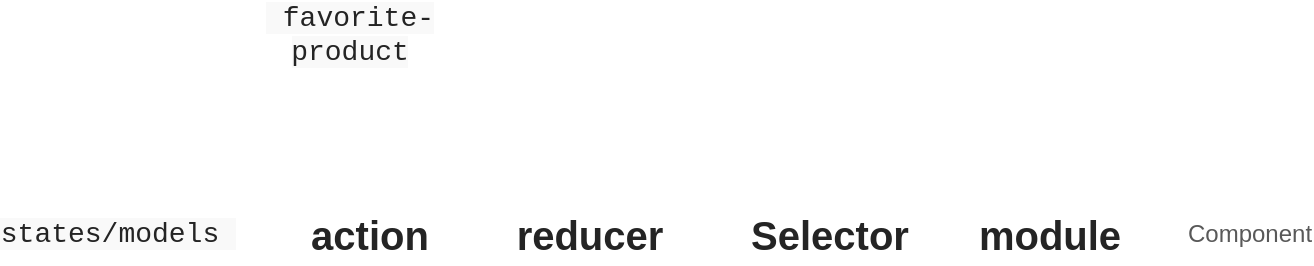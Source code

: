 <mxfile version="25.0.1">
  <diagram name="Page-1" id="5mysFQsV4ZWX_kwKuC0m">
    <mxGraphModel dx="786" dy="511" grid="1" gridSize="10" guides="1" tooltips="1" connect="1" arrows="1" fold="1" page="1" pageScale="1" pageWidth="850" pageHeight="1100" math="0" shadow="0">
      <root>
        <mxCell id="0" />
        <mxCell id="1" parent="0" />
        <mxCell id="c-1ZV3eGMzXLSj5ywE6z-2" value="&lt;span id=&quot;docs-internal-guid-c8ac723c-7fff-67bf-d2d2-f48536fbec44&quot;&gt;&lt;span style=&quot;font-size: 10.5pt; font-family: &amp;quot;Courier New&amp;quot;, monospace; color: rgb(36, 36, 36); background-color: rgb(249, 249, 249); font-variant-numeric: normal; font-variant-east-asian: normal; font-variant-alternates: normal; font-variant-position: normal; vertical-align: baseline; white-space-collapse: preserve;&quot;&gt;states/models &lt;/span&gt;&lt;/span&gt;" style="text;html=1;align=center;verticalAlign=middle;whiteSpace=wrap;rounded=0;" vertex="1" parent="1">
          <mxGeometry x="90" y="180" width="60" height="30" as="geometry" />
        </mxCell>
        <mxCell id="c-1ZV3eGMzXLSj5ywE6z-3" value="&lt;span id=&quot;docs-internal-guid-ac520947-7fff-9859-375a-e960f3f8c602&quot;&gt;&lt;span style=&quot;font-size: 10.5pt; font-family: &amp;quot;Courier New&amp;quot;, monospace; color: rgb(36, 36, 36); background-color: rgb(249, 249, 249); font-variant-numeric: normal; font-variant-east-asian: normal; font-variant-alternates: normal; font-variant-position: normal; vertical-align: baseline; white-space-collapse: preserve;&quot;&gt;&amp;nbsp;favorite-product&lt;/span&gt;&lt;/span&gt;" style="text;html=1;align=center;verticalAlign=middle;whiteSpace=wrap;rounded=0;" vertex="1" parent="1">
          <mxGeometry x="210" y="80" width="60" height="30" as="geometry" />
        </mxCell>
        <mxCell id="c-1ZV3eGMzXLSj5ywE6z-4" value="&lt;span id=&quot;docs-internal-guid-1fbeba7b-7fff-be33-efeb-5096d3f82dd7&quot;&gt;&lt;span style=&quot;font-size: 15pt; font-family: Arial, sans-serif; color: rgb(36, 36, 36); background-color: rgb(255, 255, 255); font-weight: 700; font-variant-numeric: normal; font-variant-east-asian: normal; font-variant-alternates: normal; font-variant-position: normal; vertical-align: baseline; white-space-collapse: preserve;&quot;&gt;action&lt;/span&gt;&lt;/span&gt;" style="text;html=1;align=center;verticalAlign=middle;whiteSpace=wrap;rounded=0;" vertex="1" parent="1">
          <mxGeometry x="220" y="180" width="60" height="30" as="geometry" />
        </mxCell>
        <mxCell id="c-1ZV3eGMzXLSj5ywE6z-5" value="&lt;span id=&quot;docs-internal-guid-cf6f9e32-7fff-ff66-55ef-f3f973803466&quot;&gt;&lt;span style=&quot;font-size: 15pt; font-family: Arial, sans-serif; color: rgb(36, 36, 36); background-color: rgb(255, 255, 255); font-weight: 700; font-variant-numeric: normal; font-variant-east-asian: normal; font-variant-alternates: normal; font-variant-position: normal; vertical-align: baseline; white-space-collapse: preserve;&quot;&gt;reducer&lt;/span&gt;&lt;/span&gt;" style="text;html=1;align=center;verticalAlign=middle;whiteSpace=wrap;rounded=0;" vertex="1" parent="1">
          <mxGeometry x="330" y="180" width="60" height="30" as="geometry" />
        </mxCell>
        <mxCell id="c-1ZV3eGMzXLSj5ywE6z-6" value="&lt;span id=&quot;docs-internal-guid-6f8ce7ed-7fff-36da-5bfa-c478ae17e42b&quot;&gt;&lt;span style=&quot;font-size: 15pt; font-family: Arial, sans-serif; color: rgb(36, 36, 36); background-color: rgb(255, 255, 255); font-weight: 700; font-variant-numeric: normal; font-variant-east-asian: normal; font-variant-alternates: normal; font-variant-position: normal; vertical-align: baseline; white-space-collapse: preserve;&quot;&gt;Selector&lt;/span&gt;&lt;/span&gt;" style="text;html=1;align=center;verticalAlign=middle;whiteSpace=wrap;rounded=0;" vertex="1" parent="1">
          <mxGeometry x="450" y="180" width="60" height="30" as="geometry" />
        </mxCell>
        <mxCell id="c-1ZV3eGMzXLSj5ywE6z-7" value="&lt;span id=&quot;docs-internal-guid-3fa233b2-7fff-8cb2-8f47-b9e2ba67c759&quot;&gt;&lt;span style=&quot;font-size: 15pt; font-family: Arial, sans-serif; color: rgb(36, 36, 36); background-color: rgb(255, 255, 255); font-weight: 700; font-variant-numeric: normal; font-variant-east-asian: normal; font-variant-alternates: normal; font-variant-position: normal; vertical-align: baseline; white-space-collapse: preserve;&quot;&gt;module&lt;/span&gt;&lt;/span&gt;" style="text;html=1;align=center;verticalAlign=middle;whiteSpace=wrap;rounded=0;" vertex="1" parent="1">
          <mxGeometry x="560" y="180" width="60" height="30" as="geometry" />
        </mxCell>
        <mxCell id="c-1ZV3eGMzXLSj5ywE6z-8" value="&lt;span id=&quot;docs-internal-guid-e767aa79-7fff-d1fd-4a8c-2d2075f76091&quot;&gt;&lt;span style=&quot;font-family: Arial, sans-serif; color: rgb(89, 89, 89); background-color: transparent; font-variant-numeric: normal; font-variant-east-asian: normal; font-variant-alternates: normal; font-variant-position: normal; vertical-align: baseline; white-space-collapse: preserve;&quot;&gt;&lt;font&gt;Component&lt;/font&gt;&lt;/span&gt;&lt;/span&gt;" style="text;html=1;align=center;verticalAlign=middle;whiteSpace=wrap;rounded=0;" vertex="1" parent="1">
          <mxGeometry x="660" y="180" width="60" height="30" as="geometry" />
        </mxCell>
      </root>
    </mxGraphModel>
  </diagram>
</mxfile>
